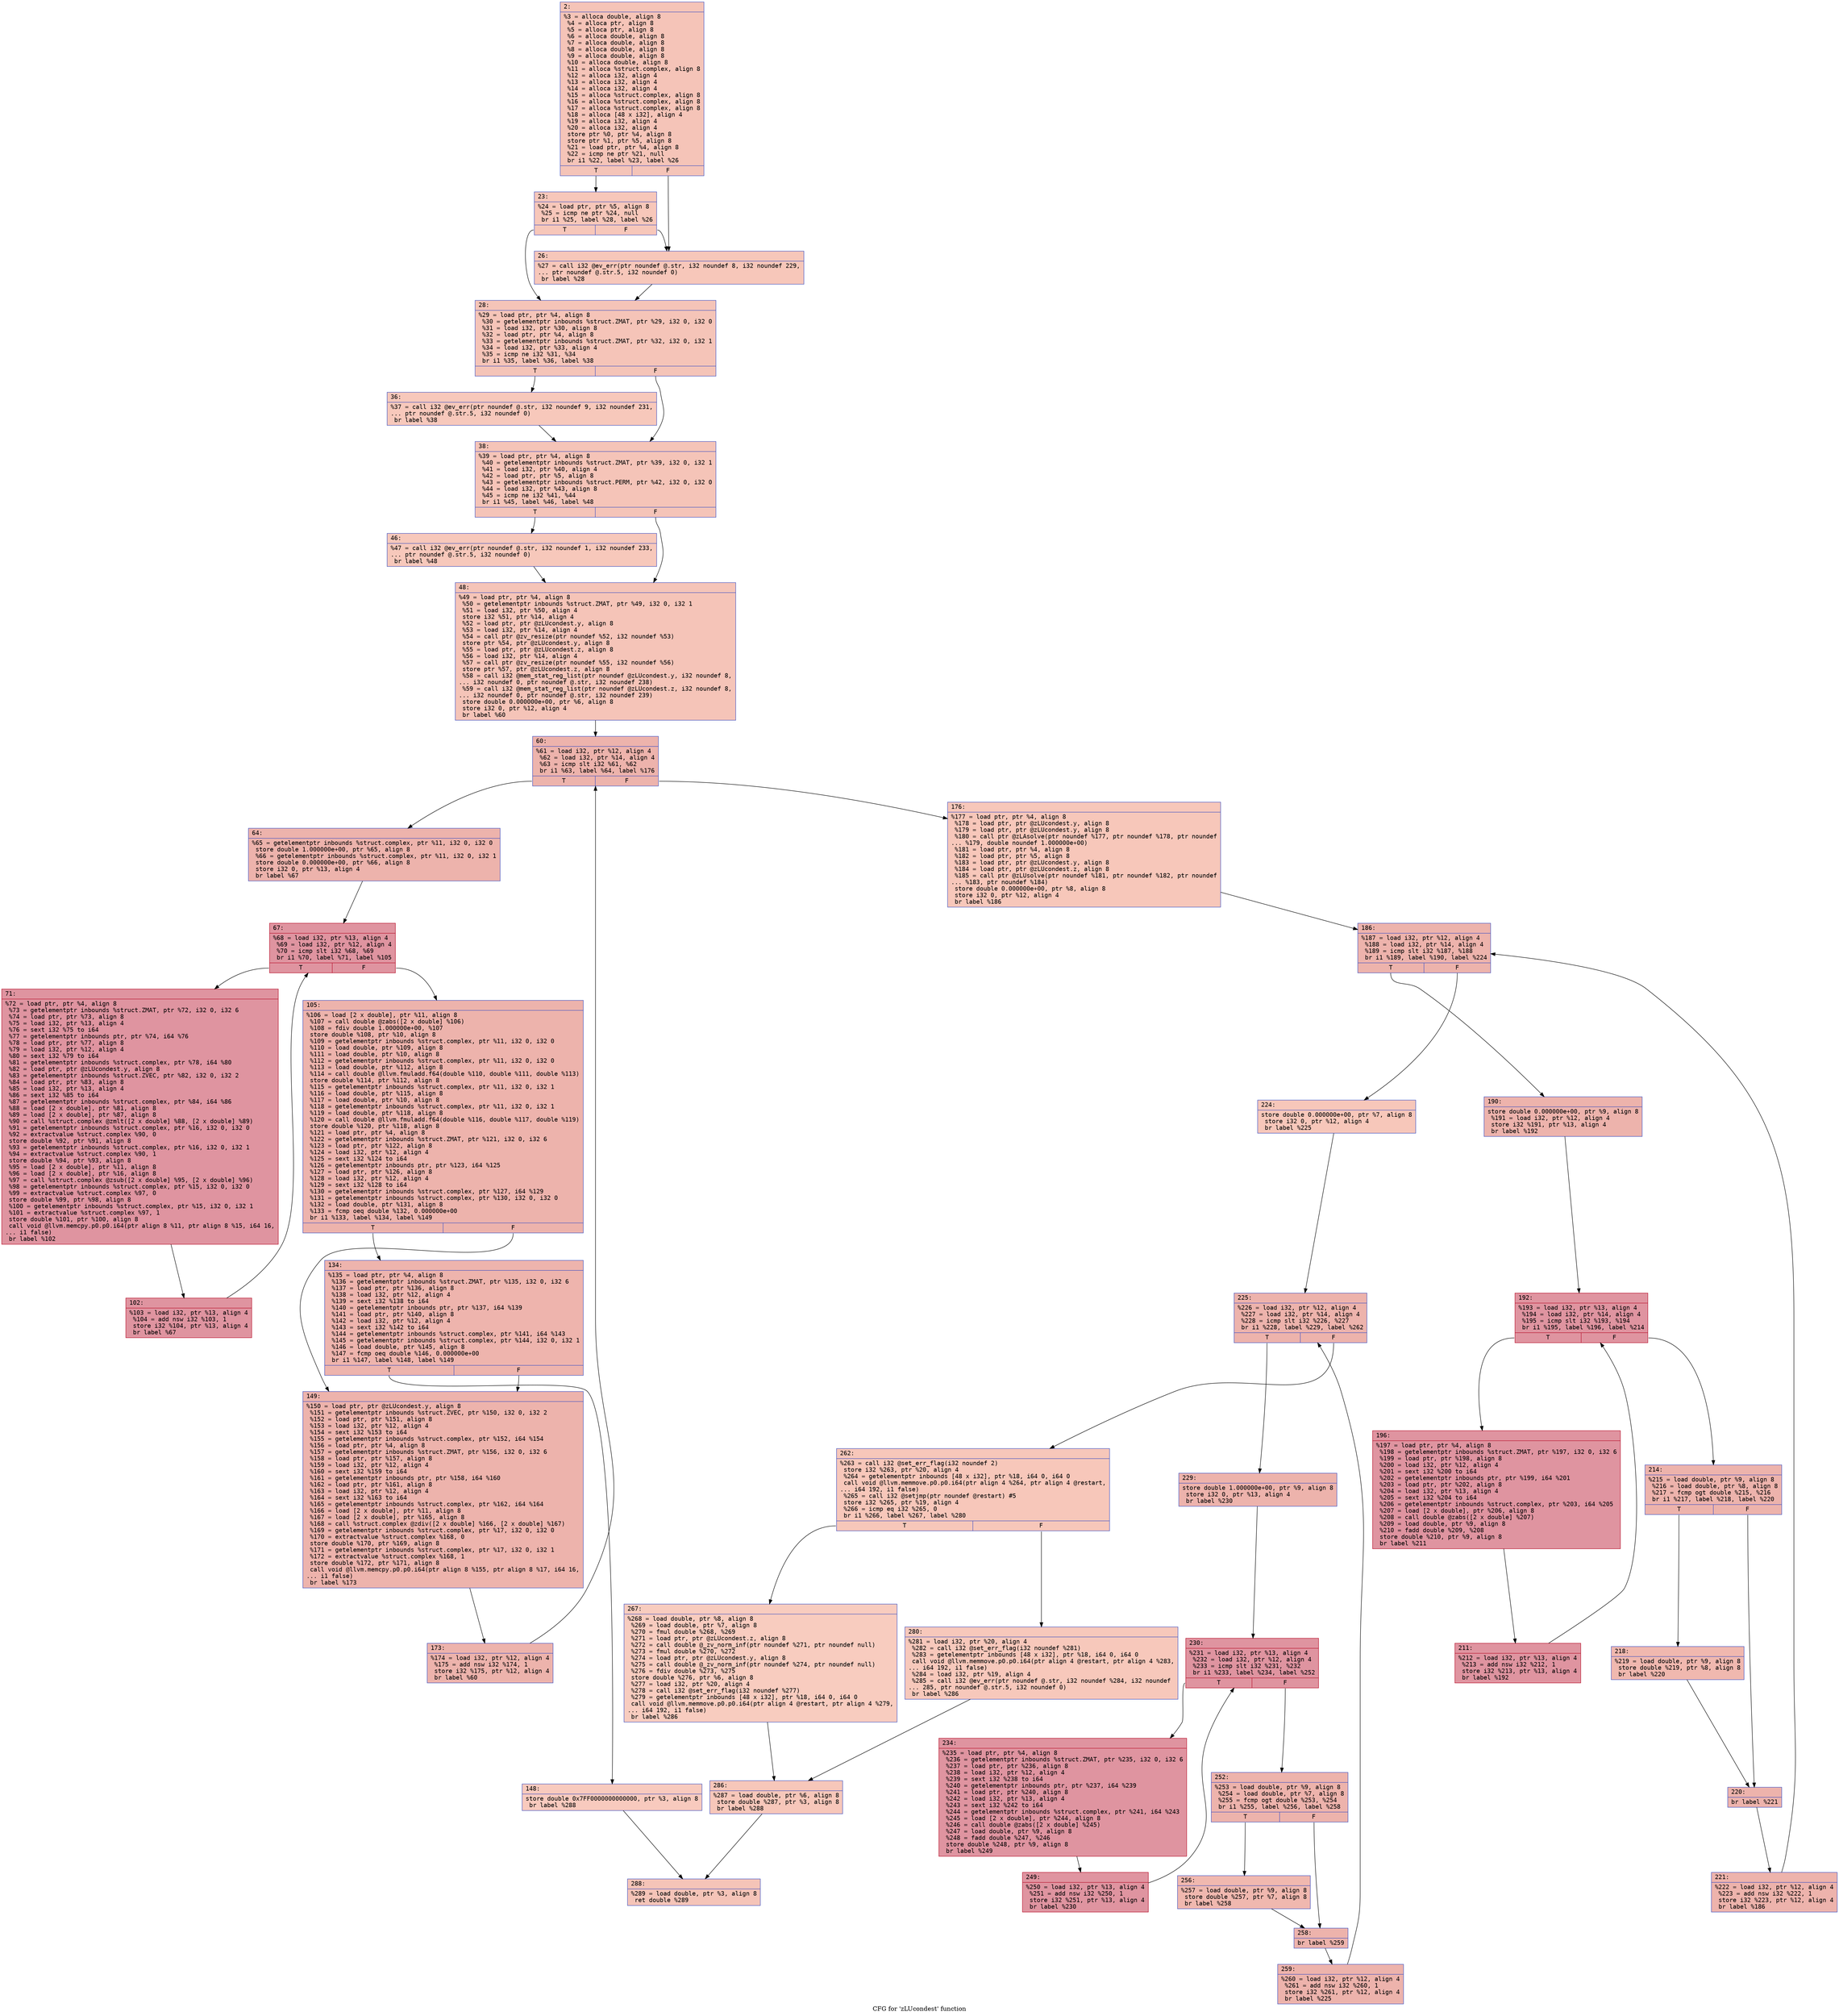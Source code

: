 digraph "CFG for 'zLUcondest' function" {
	label="CFG for 'zLUcondest' function";

	Node0x60000022bd90 [shape=record,color="#3d50c3ff", style=filled, fillcolor="#e97a5f70" fontname="Courier",label="{2:\l|  %3 = alloca double, align 8\l  %4 = alloca ptr, align 8\l  %5 = alloca ptr, align 8\l  %6 = alloca double, align 8\l  %7 = alloca double, align 8\l  %8 = alloca double, align 8\l  %9 = alloca double, align 8\l  %10 = alloca double, align 8\l  %11 = alloca %struct.complex, align 8\l  %12 = alloca i32, align 4\l  %13 = alloca i32, align 4\l  %14 = alloca i32, align 4\l  %15 = alloca %struct.complex, align 8\l  %16 = alloca %struct.complex, align 8\l  %17 = alloca %struct.complex, align 8\l  %18 = alloca [48 x i32], align 4\l  %19 = alloca i32, align 4\l  %20 = alloca i32, align 4\l  store ptr %0, ptr %4, align 8\l  store ptr %1, ptr %5, align 8\l  %21 = load ptr, ptr %4, align 8\l  %22 = icmp ne ptr %21, null\l  br i1 %22, label %23, label %26\l|{<s0>T|<s1>F}}"];
	Node0x60000022bd90:s0 -> Node0x60000022bde0[tooltip="2 -> 23\nProbability 62.50%" ];
	Node0x60000022bd90:s1 -> Node0x60000022be30[tooltip="2 -> 26\nProbability 37.50%" ];
	Node0x60000022bde0 [shape=record,color="#3d50c3ff", style=filled, fillcolor="#ec7f6370" fontname="Courier",label="{23:\l|  %24 = load ptr, ptr %5, align 8\l  %25 = icmp ne ptr %24, null\l  br i1 %25, label %28, label %26\l|{<s0>T|<s1>F}}"];
	Node0x60000022bde0:s0 -> Node0x60000022be80[tooltip="23 -> 28\nProbability 62.50%" ];
	Node0x60000022bde0:s1 -> Node0x60000022be30[tooltip="23 -> 26\nProbability 37.50%" ];
	Node0x60000022be30 [shape=record,color="#3d50c3ff", style=filled, fillcolor="#ec7f6370" fontname="Courier",label="{26:\l|  %27 = call i32 @ev_err(ptr noundef @.str, i32 noundef 8, i32 noundef 229,\l... ptr noundef @.str.5, i32 noundef 0)\l  br label %28\l}"];
	Node0x60000022be30 -> Node0x60000022be80[tooltip="26 -> 28\nProbability 100.00%" ];
	Node0x60000022be80 [shape=record,color="#3d50c3ff", style=filled, fillcolor="#e97a5f70" fontname="Courier",label="{28:\l|  %29 = load ptr, ptr %4, align 8\l  %30 = getelementptr inbounds %struct.ZMAT, ptr %29, i32 0, i32 0\l  %31 = load i32, ptr %30, align 8\l  %32 = load ptr, ptr %4, align 8\l  %33 = getelementptr inbounds %struct.ZMAT, ptr %32, i32 0, i32 1\l  %34 = load i32, ptr %33, align 4\l  %35 = icmp ne i32 %31, %34\l  br i1 %35, label %36, label %38\l|{<s0>T|<s1>F}}"];
	Node0x60000022be80:s0 -> Node0x60000022bed0[tooltip="28 -> 36\nProbability 50.00%" ];
	Node0x60000022be80:s1 -> Node0x60000022bf20[tooltip="28 -> 38\nProbability 50.00%" ];
	Node0x60000022bed0 [shape=record,color="#3d50c3ff", style=filled, fillcolor="#ed836670" fontname="Courier",label="{36:\l|  %37 = call i32 @ev_err(ptr noundef @.str, i32 noundef 9, i32 noundef 231,\l... ptr noundef @.str.5, i32 noundef 0)\l  br label %38\l}"];
	Node0x60000022bed0 -> Node0x60000022bf20[tooltip="36 -> 38\nProbability 100.00%" ];
	Node0x60000022bf20 [shape=record,color="#3d50c3ff", style=filled, fillcolor="#e97a5f70" fontname="Courier",label="{38:\l|  %39 = load ptr, ptr %4, align 8\l  %40 = getelementptr inbounds %struct.ZMAT, ptr %39, i32 0, i32 1\l  %41 = load i32, ptr %40, align 4\l  %42 = load ptr, ptr %5, align 8\l  %43 = getelementptr inbounds %struct.PERM, ptr %42, i32 0, i32 0\l  %44 = load i32, ptr %43, align 8\l  %45 = icmp ne i32 %41, %44\l  br i1 %45, label %46, label %48\l|{<s0>T|<s1>F}}"];
	Node0x60000022bf20:s0 -> Node0x60000022bf70[tooltip="38 -> 46\nProbability 50.00%" ];
	Node0x60000022bf20:s1 -> Node0x60000022c000[tooltip="38 -> 48\nProbability 50.00%" ];
	Node0x60000022bf70 [shape=record,color="#3d50c3ff", style=filled, fillcolor="#ed836670" fontname="Courier",label="{46:\l|  %47 = call i32 @ev_err(ptr noundef @.str, i32 noundef 1, i32 noundef 233,\l... ptr noundef @.str.5, i32 noundef 0)\l  br label %48\l}"];
	Node0x60000022bf70 -> Node0x60000022c000[tooltip="46 -> 48\nProbability 100.00%" ];
	Node0x60000022c000 [shape=record,color="#3d50c3ff", style=filled, fillcolor="#e97a5f70" fontname="Courier",label="{48:\l|  %49 = load ptr, ptr %4, align 8\l  %50 = getelementptr inbounds %struct.ZMAT, ptr %49, i32 0, i32 1\l  %51 = load i32, ptr %50, align 4\l  store i32 %51, ptr %14, align 4\l  %52 = load ptr, ptr @zLUcondest.y, align 8\l  %53 = load i32, ptr %14, align 4\l  %54 = call ptr @zv_resize(ptr noundef %52, i32 noundef %53)\l  store ptr %54, ptr @zLUcondest.y, align 8\l  %55 = load ptr, ptr @zLUcondest.z, align 8\l  %56 = load i32, ptr %14, align 4\l  %57 = call ptr @zv_resize(ptr noundef %55, i32 noundef %56)\l  store ptr %57, ptr @zLUcondest.z, align 8\l  %58 = call i32 @mem_stat_reg_list(ptr noundef @zLUcondest.y, i32 noundef 8,\l... i32 noundef 0, ptr noundef @.str, i32 noundef 238)\l  %59 = call i32 @mem_stat_reg_list(ptr noundef @zLUcondest.z, i32 noundef 8,\l... i32 noundef 0, ptr noundef @.str, i32 noundef 239)\l  store double 0.000000e+00, ptr %6, align 8\l  store i32 0, ptr %12, align 4\l  br label %60\l}"];
	Node0x60000022c000 -> Node0x60000022c050[tooltip="48 -> 60\nProbability 100.00%" ];
	Node0x60000022c050 [shape=record,color="#3d50c3ff", style=filled, fillcolor="#d6524470" fontname="Courier",label="{60:\l|  %61 = load i32, ptr %12, align 4\l  %62 = load i32, ptr %14, align 4\l  %63 = icmp slt i32 %61, %62\l  br i1 %63, label %64, label %176\l|{<s0>T|<s1>F}}"];
	Node0x60000022c050:s0 -> Node0x60000022c0a0[tooltip="60 -> 64\nProbability 96.88%" ];
	Node0x60000022c050:s1 -> Node0x60000022c370[tooltip="60 -> 176\nProbability 3.12%" ];
	Node0x60000022c0a0 [shape=record,color="#3d50c3ff", style=filled, fillcolor="#d6524470" fontname="Courier",label="{64:\l|  %65 = getelementptr inbounds %struct.complex, ptr %11, i32 0, i32 0\l  store double 1.000000e+00, ptr %65, align 8\l  %66 = getelementptr inbounds %struct.complex, ptr %11, i32 0, i32 1\l  store double 0.000000e+00, ptr %66, align 8\l  store i32 0, ptr %13, align 4\l  br label %67\l}"];
	Node0x60000022c0a0 -> Node0x60000022c0f0[tooltip="64 -> 67\nProbability 100.00%" ];
	Node0x60000022c0f0 [shape=record,color="#b70d28ff", style=filled, fillcolor="#b70d2870" fontname="Courier",label="{67:\l|  %68 = load i32, ptr %13, align 4\l  %69 = load i32, ptr %12, align 4\l  %70 = icmp slt i32 %68, %69\l  br i1 %70, label %71, label %105\l|{<s0>T|<s1>F}}"];
	Node0x60000022c0f0:s0 -> Node0x60000022c140[tooltip="67 -> 71\nProbability 96.88%" ];
	Node0x60000022c0f0:s1 -> Node0x60000022c1e0[tooltip="67 -> 105\nProbability 3.12%" ];
	Node0x60000022c140 [shape=record,color="#b70d28ff", style=filled, fillcolor="#b70d2870" fontname="Courier",label="{71:\l|  %72 = load ptr, ptr %4, align 8\l  %73 = getelementptr inbounds %struct.ZMAT, ptr %72, i32 0, i32 6\l  %74 = load ptr, ptr %73, align 8\l  %75 = load i32, ptr %13, align 4\l  %76 = sext i32 %75 to i64\l  %77 = getelementptr inbounds ptr, ptr %74, i64 %76\l  %78 = load ptr, ptr %77, align 8\l  %79 = load i32, ptr %12, align 4\l  %80 = sext i32 %79 to i64\l  %81 = getelementptr inbounds %struct.complex, ptr %78, i64 %80\l  %82 = load ptr, ptr @zLUcondest.y, align 8\l  %83 = getelementptr inbounds %struct.ZVEC, ptr %82, i32 0, i32 2\l  %84 = load ptr, ptr %83, align 8\l  %85 = load i32, ptr %13, align 4\l  %86 = sext i32 %85 to i64\l  %87 = getelementptr inbounds %struct.complex, ptr %84, i64 %86\l  %88 = load [2 x double], ptr %81, align 8\l  %89 = load [2 x double], ptr %87, align 8\l  %90 = call %struct.complex @zmlt([2 x double] %88, [2 x double] %89)\l  %91 = getelementptr inbounds %struct.complex, ptr %16, i32 0, i32 0\l  %92 = extractvalue %struct.complex %90, 0\l  store double %92, ptr %91, align 8\l  %93 = getelementptr inbounds %struct.complex, ptr %16, i32 0, i32 1\l  %94 = extractvalue %struct.complex %90, 1\l  store double %94, ptr %93, align 8\l  %95 = load [2 x double], ptr %11, align 8\l  %96 = load [2 x double], ptr %16, align 8\l  %97 = call %struct.complex @zsub([2 x double] %95, [2 x double] %96)\l  %98 = getelementptr inbounds %struct.complex, ptr %15, i32 0, i32 0\l  %99 = extractvalue %struct.complex %97, 0\l  store double %99, ptr %98, align 8\l  %100 = getelementptr inbounds %struct.complex, ptr %15, i32 0, i32 1\l  %101 = extractvalue %struct.complex %97, 1\l  store double %101, ptr %100, align 8\l  call void @llvm.memcpy.p0.p0.i64(ptr align 8 %11, ptr align 8 %15, i64 16,\l... i1 false)\l  br label %102\l}"];
	Node0x60000022c140 -> Node0x60000022c190[tooltip="71 -> 102\nProbability 100.00%" ];
	Node0x60000022c190 [shape=record,color="#b70d28ff", style=filled, fillcolor="#b70d2870" fontname="Courier",label="{102:\l|  %103 = load i32, ptr %13, align 4\l  %104 = add nsw i32 %103, 1\l  store i32 %104, ptr %13, align 4\l  br label %67\l}"];
	Node0x60000022c190 -> Node0x60000022c0f0[tooltip="102 -> 67\nProbability 100.00%" ];
	Node0x60000022c1e0 [shape=record,color="#3d50c3ff", style=filled, fillcolor="#d6524470" fontname="Courier",label="{105:\l|  %106 = load [2 x double], ptr %11, align 8\l  %107 = call double @zabs([2 x double] %106)\l  %108 = fdiv double 1.000000e+00, %107\l  store double %108, ptr %10, align 8\l  %109 = getelementptr inbounds %struct.complex, ptr %11, i32 0, i32 0\l  %110 = load double, ptr %109, align 8\l  %111 = load double, ptr %10, align 8\l  %112 = getelementptr inbounds %struct.complex, ptr %11, i32 0, i32 0\l  %113 = load double, ptr %112, align 8\l  %114 = call double @llvm.fmuladd.f64(double %110, double %111, double %113)\l  store double %114, ptr %112, align 8\l  %115 = getelementptr inbounds %struct.complex, ptr %11, i32 0, i32 1\l  %116 = load double, ptr %115, align 8\l  %117 = load double, ptr %10, align 8\l  %118 = getelementptr inbounds %struct.complex, ptr %11, i32 0, i32 1\l  %119 = load double, ptr %118, align 8\l  %120 = call double @llvm.fmuladd.f64(double %116, double %117, double %119)\l  store double %120, ptr %118, align 8\l  %121 = load ptr, ptr %4, align 8\l  %122 = getelementptr inbounds %struct.ZMAT, ptr %121, i32 0, i32 6\l  %123 = load ptr, ptr %122, align 8\l  %124 = load i32, ptr %12, align 4\l  %125 = sext i32 %124 to i64\l  %126 = getelementptr inbounds ptr, ptr %123, i64 %125\l  %127 = load ptr, ptr %126, align 8\l  %128 = load i32, ptr %12, align 4\l  %129 = sext i32 %128 to i64\l  %130 = getelementptr inbounds %struct.complex, ptr %127, i64 %129\l  %131 = getelementptr inbounds %struct.complex, ptr %130, i32 0, i32 0\l  %132 = load double, ptr %131, align 8\l  %133 = fcmp oeq double %132, 0.000000e+00\l  br i1 %133, label %134, label %149\l|{<s0>T|<s1>F}}"];
	Node0x60000022c1e0:s0 -> Node0x60000022c230[tooltip="105 -> 134\nProbability 62.50%" ];
	Node0x60000022c1e0:s1 -> Node0x60000022c2d0[tooltip="105 -> 149\nProbability 37.50%" ];
	Node0x60000022c230 [shape=record,color="#3d50c3ff", style=filled, fillcolor="#d8564670" fontname="Courier",label="{134:\l|  %135 = load ptr, ptr %4, align 8\l  %136 = getelementptr inbounds %struct.ZMAT, ptr %135, i32 0, i32 6\l  %137 = load ptr, ptr %136, align 8\l  %138 = load i32, ptr %12, align 4\l  %139 = sext i32 %138 to i64\l  %140 = getelementptr inbounds ptr, ptr %137, i64 %139\l  %141 = load ptr, ptr %140, align 8\l  %142 = load i32, ptr %12, align 4\l  %143 = sext i32 %142 to i64\l  %144 = getelementptr inbounds %struct.complex, ptr %141, i64 %143\l  %145 = getelementptr inbounds %struct.complex, ptr %144, i32 0, i32 1\l  %146 = load double, ptr %145, align 8\l  %147 = fcmp oeq double %146, 0.000000e+00\l  br i1 %147, label %148, label %149\l|{<s0>T|<s1>F}}"];
	Node0x60000022c230:s0 -> Node0x60000022c280[tooltip="134 -> 148\nProbability 3.12%" ];
	Node0x60000022c230:s1 -> Node0x60000022c2d0[tooltip="134 -> 149\nProbability 96.88%" ];
	Node0x60000022c280 [shape=record,color="#3d50c3ff", style=filled, fillcolor="#ef886b70" fontname="Courier",label="{148:\l|  store double 0x7FF0000000000000, ptr %3, align 8\l  br label %288\l}"];
	Node0x60000022c280 -> Node0x60000022caf0[tooltip="148 -> 288\nProbability 100.00%" ];
	Node0x60000022c2d0 [shape=record,color="#3d50c3ff", style=filled, fillcolor="#d6524470" fontname="Courier",label="{149:\l|  %150 = load ptr, ptr @zLUcondest.y, align 8\l  %151 = getelementptr inbounds %struct.ZVEC, ptr %150, i32 0, i32 2\l  %152 = load ptr, ptr %151, align 8\l  %153 = load i32, ptr %12, align 4\l  %154 = sext i32 %153 to i64\l  %155 = getelementptr inbounds %struct.complex, ptr %152, i64 %154\l  %156 = load ptr, ptr %4, align 8\l  %157 = getelementptr inbounds %struct.ZMAT, ptr %156, i32 0, i32 6\l  %158 = load ptr, ptr %157, align 8\l  %159 = load i32, ptr %12, align 4\l  %160 = sext i32 %159 to i64\l  %161 = getelementptr inbounds ptr, ptr %158, i64 %160\l  %162 = load ptr, ptr %161, align 8\l  %163 = load i32, ptr %12, align 4\l  %164 = sext i32 %163 to i64\l  %165 = getelementptr inbounds %struct.complex, ptr %162, i64 %164\l  %166 = load [2 x double], ptr %11, align 8\l  %167 = load [2 x double], ptr %165, align 8\l  %168 = call %struct.complex @zdiv([2 x double] %166, [2 x double] %167)\l  %169 = getelementptr inbounds %struct.complex, ptr %17, i32 0, i32 0\l  %170 = extractvalue %struct.complex %168, 0\l  store double %170, ptr %169, align 8\l  %171 = getelementptr inbounds %struct.complex, ptr %17, i32 0, i32 1\l  %172 = extractvalue %struct.complex %168, 1\l  store double %172, ptr %171, align 8\l  call void @llvm.memcpy.p0.p0.i64(ptr align 8 %155, ptr align 8 %17, i64 16,\l... i1 false)\l  br label %173\l}"];
	Node0x60000022c2d0 -> Node0x60000022c320[tooltip="149 -> 173\nProbability 100.00%" ];
	Node0x60000022c320 [shape=record,color="#3d50c3ff", style=filled, fillcolor="#d6524470" fontname="Courier",label="{173:\l|  %174 = load i32, ptr %12, align 4\l  %175 = add nsw i32 %174, 1\l  store i32 %175, ptr %12, align 4\l  br label %60\l}"];
	Node0x60000022c320 -> Node0x60000022c050[tooltip="173 -> 60\nProbability 100.00%" ];
	Node0x60000022c370 [shape=record,color="#3d50c3ff", style=filled, fillcolor="#ec7f6370" fontname="Courier",label="{176:\l|  %177 = load ptr, ptr %4, align 8\l  %178 = load ptr, ptr @zLUcondest.y, align 8\l  %179 = load ptr, ptr @zLUcondest.y, align 8\l  %180 = call ptr @zLAsolve(ptr noundef %177, ptr noundef %178, ptr noundef\l... %179, double noundef 1.000000e+00)\l  %181 = load ptr, ptr %4, align 8\l  %182 = load ptr, ptr %5, align 8\l  %183 = load ptr, ptr @zLUcondest.y, align 8\l  %184 = load ptr, ptr @zLUcondest.z, align 8\l  %185 = call ptr @zLUsolve(ptr noundef %181, ptr noundef %182, ptr noundef\l... %183, ptr noundef %184)\l  store double 0.000000e+00, ptr %8, align 8\l  store i32 0, ptr %12, align 4\l  br label %186\l}"];
	Node0x60000022c370 -> Node0x60000022c3c0[tooltip="176 -> 186\nProbability 100.00%" ];
	Node0x60000022c3c0 [shape=record,color="#3d50c3ff", style=filled, fillcolor="#d6524470" fontname="Courier",label="{186:\l|  %187 = load i32, ptr %12, align 4\l  %188 = load i32, ptr %14, align 4\l  %189 = icmp slt i32 %187, %188\l  br i1 %189, label %190, label %224\l|{<s0>T|<s1>F}}"];
	Node0x60000022c3c0:s0 -> Node0x60000022c410[tooltip="186 -> 190\nProbability 96.88%" ];
	Node0x60000022c3c0:s1 -> Node0x60000022c690[tooltip="186 -> 224\nProbability 3.12%" ];
	Node0x60000022c410 [shape=record,color="#3d50c3ff", style=filled, fillcolor="#d6524470" fontname="Courier",label="{190:\l|  store double 0.000000e+00, ptr %9, align 8\l  %191 = load i32, ptr %12, align 4\l  store i32 %191, ptr %13, align 4\l  br label %192\l}"];
	Node0x60000022c410 -> Node0x60000022c460[tooltip="190 -> 192\nProbability 100.00%" ];
	Node0x60000022c460 [shape=record,color="#b70d28ff", style=filled, fillcolor="#b70d2870" fontname="Courier",label="{192:\l|  %193 = load i32, ptr %13, align 4\l  %194 = load i32, ptr %14, align 4\l  %195 = icmp slt i32 %193, %194\l  br i1 %195, label %196, label %214\l|{<s0>T|<s1>F}}"];
	Node0x60000022c460:s0 -> Node0x60000022c4b0[tooltip="192 -> 196\nProbability 96.88%" ];
	Node0x60000022c460:s1 -> Node0x60000022c550[tooltip="192 -> 214\nProbability 3.12%" ];
	Node0x60000022c4b0 [shape=record,color="#b70d28ff", style=filled, fillcolor="#b70d2870" fontname="Courier",label="{196:\l|  %197 = load ptr, ptr %4, align 8\l  %198 = getelementptr inbounds %struct.ZMAT, ptr %197, i32 0, i32 6\l  %199 = load ptr, ptr %198, align 8\l  %200 = load i32, ptr %12, align 4\l  %201 = sext i32 %200 to i64\l  %202 = getelementptr inbounds ptr, ptr %199, i64 %201\l  %203 = load ptr, ptr %202, align 8\l  %204 = load i32, ptr %13, align 4\l  %205 = sext i32 %204 to i64\l  %206 = getelementptr inbounds %struct.complex, ptr %203, i64 %205\l  %207 = load [2 x double], ptr %206, align 8\l  %208 = call double @zabs([2 x double] %207)\l  %209 = load double, ptr %9, align 8\l  %210 = fadd double %209, %208\l  store double %210, ptr %9, align 8\l  br label %211\l}"];
	Node0x60000022c4b0 -> Node0x60000022c500[tooltip="196 -> 211\nProbability 100.00%" ];
	Node0x60000022c500 [shape=record,color="#b70d28ff", style=filled, fillcolor="#b70d2870" fontname="Courier",label="{211:\l|  %212 = load i32, ptr %13, align 4\l  %213 = add nsw i32 %212, 1\l  store i32 %213, ptr %13, align 4\l  br label %192\l}"];
	Node0x60000022c500 -> Node0x60000022c460[tooltip="211 -> 192\nProbability 100.00%" ];
	Node0x60000022c550 [shape=record,color="#3d50c3ff", style=filled, fillcolor="#d6524470" fontname="Courier",label="{214:\l|  %215 = load double, ptr %9, align 8\l  %216 = load double, ptr %8, align 8\l  %217 = fcmp ogt double %215, %216\l  br i1 %217, label %218, label %220\l|{<s0>T|<s1>F}}"];
	Node0x60000022c550:s0 -> Node0x60000022c5a0[tooltip="214 -> 218\nProbability 50.00%" ];
	Node0x60000022c550:s1 -> Node0x60000022c5f0[tooltip="214 -> 220\nProbability 50.00%" ];
	Node0x60000022c5a0 [shape=record,color="#3d50c3ff", style=filled, fillcolor="#dc5d4a70" fontname="Courier",label="{218:\l|  %219 = load double, ptr %9, align 8\l  store double %219, ptr %8, align 8\l  br label %220\l}"];
	Node0x60000022c5a0 -> Node0x60000022c5f0[tooltip="218 -> 220\nProbability 100.00%" ];
	Node0x60000022c5f0 [shape=record,color="#3d50c3ff", style=filled, fillcolor="#d6524470" fontname="Courier",label="{220:\l|  br label %221\l}"];
	Node0x60000022c5f0 -> Node0x60000022c640[tooltip="220 -> 221\nProbability 100.00%" ];
	Node0x60000022c640 [shape=record,color="#3d50c3ff", style=filled, fillcolor="#d6524470" fontname="Courier",label="{221:\l|  %222 = load i32, ptr %12, align 4\l  %223 = add nsw i32 %222, 1\l  store i32 %223, ptr %12, align 4\l  br label %186\l}"];
	Node0x60000022c640 -> Node0x60000022c3c0[tooltip="221 -> 186\nProbability 100.00%" ];
	Node0x60000022c690 [shape=record,color="#3d50c3ff", style=filled, fillcolor="#ec7f6370" fontname="Courier",label="{224:\l|  store double 0.000000e+00, ptr %7, align 8\l  store i32 0, ptr %12, align 4\l  br label %225\l}"];
	Node0x60000022c690 -> Node0x60000022c6e0[tooltip="224 -> 225\nProbability 100.00%" ];
	Node0x60000022c6e0 [shape=record,color="#3d50c3ff", style=filled, fillcolor="#d6524470" fontname="Courier",label="{225:\l|  %226 = load i32, ptr %12, align 4\l  %227 = load i32, ptr %14, align 4\l  %228 = icmp slt i32 %226, %227\l  br i1 %228, label %229, label %262\l|{<s0>T|<s1>F}}"];
	Node0x60000022c6e0:s0 -> Node0x60000022c730[tooltip="225 -> 229\nProbability 96.88%" ];
	Node0x60000022c6e0:s1 -> Node0x60000022c9b0[tooltip="225 -> 262\nProbability 3.12%" ];
	Node0x60000022c730 [shape=record,color="#3d50c3ff", style=filled, fillcolor="#d6524470" fontname="Courier",label="{229:\l|  store double 1.000000e+00, ptr %9, align 8\l  store i32 0, ptr %13, align 4\l  br label %230\l}"];
	Node0x60000022c730 -> Node0x60000022c780[tooltip="229 -> 230\nProbability 100.00%" ];
	Node0x60000022c780 [shape=record,color="#b70d28ff", style=filled, fillcolor="#b70d2870" fontname="Courier",label="{230:\l|  %231 = load i32, ptr %13, align 4\l  %232 = load i32, ptr %12, align 4\l  %233 = icmp slt i32 %231, %232\l  br i1 %233, label %234, label %252\l|{<s0>T|<s1>F}}"];
	Node0x60000022c780:s0 -> Node0x60000022c7d0[tooltip="230 -> 234\nProbability 96.88%" ];
	Node0x60000022c780:s1 -> Node0x60000022c870[tooltip="230 -> 252\nProbability 3.12%" ];
	Node0x60000022c7d0 [shape=record,color="#b70d28ff", style=filled, fillcolor="#b70d2870" fontname="Courier",label="{234:\l|  %235 = load ptr, ptr %4, align 8\l  %236 = getelementptr inbounds %struct.ZMAT, ptr %235, i32 0, i32 6\l  %237 = load ptr, ptr %236, align 8\l  %238 = load i32, ptr %12, align 4\l  %239 = sext i32 %238 to i64\l  %240 = getelementptr inbounds ptr, ptr %237, i64 %239\l  %241 = load ptr, ptr %240, align 8\l  %242 = load i32, ptr %13, align 4\l  %243 = sext i32 %242 to i64\l  %244 = getelementptr inbounds %struct.complex, ptr %241, i64 %243\l  %245 = load [2 x double], ptr %244, align 8\l  %246 = call double @zabs([2 x double] %245)\l  %247 = load double, ptr %9, align 8\l  %248 = fadd double %247, %246\l  store double %248, ptr %9, align 8\l  br label %249\l}"];
	Node0x60000022c7d0 -> Node0x60000022c820[tooltip="234 -> 249\nProbability 100.00%" ];
	Node0x60000022c820 [shape=record,color="#b70d28ff", style=filled, fillcolor="#b70d2870" fontname="Courier",label="{249:\l|  %250 = load i32, ptr %13, align 4\l  %251 = add nsw i32 %250, 1\l  store i32 %251, ptr %13, align 4\l  br label %230\l}"];
	Node0x60000022c820 -> Node0x60000022c780[tooltip="249 -> 230\nProbability 100.00%" ];
	Node0x60000022c870 [shape=record,color="#3d50c3ff", style=filled, fillcolor="#d6524470" fontname="Courier",label="{252:\l|  %253 = load double, ptr %9, align 8\l  %254 = load double, ptr %7, align 8\l  %255 = fcmp ogt double %253, %254\l  br i1 %255, label %256, label %258\l|{<s0>T|<s1>F}}"];
	Node0x60000022c870:s0 -> Node0x60000022c8c0[tooltip="252 -> 256\nProbability 50.00%" ];
	Node0x60000022c870:s1 -> Node0x60000022c910[tooltip="252 -> 258\nProbability 50.00%" ];
	Node0x60000022c8c0 [shape=record,color="#3d50c3ff", style=filled, fillcolor="#dc5d4a70" fontname="Courier",label="{256:\l|  %257 = load double, ptr %9, align 8\l  store double %257, ptr %7, align 8\l  br label %258\l}"];
	Node0x60000022c8c0 -> Node0x60000022c910[tooltip="256 -> 258\nProbability 100.00%" ];
	Node0x60000022c910 [shape=record,color="#3d50c3ff", style=filled, fillcolor="#d6524470" fontname="Courier",label="{258:\l|  br label %259\l}"];
	Node0x60000022c910 -> Node0x60000022c960[tooltip="258 -> 259\nProbability 100.00%" ];
	Node0x60000022c960 [shape=record,color="#3d50c3ff", style=filled, fillcolor="#d6524470" fontname="Courier",label="{259:\l|  %260 = load i32, ptr %12, align 4\l  %261 = add nsw i32 %260, 1\l  store i32 %261, ptr %12, align 4\l  br label %225\l}"];
	Node0x60000022c960 -> Node0x60000022c6e0[tooltip="259 -> 225\nProbability 100.00%" ];
	Node0x60000022c9b0 [shape=record,color="#3d50c3ff", style=filled, fillcolor="#ec7f6370" fontname="Courier",label="{262:\l|  %263 = call i32 @set_err_flag(i32 noundef 2)\l  store i32 %263, ptr %20, align 4\l  %264 = getelementptr inbounds [48 x i32], ptr %18, i64 0, i64 0\l  call void @llvm.memmove.p0.p0.i64(ptr align 4 %264, ptr align 4 @restart,\l... i64 192, i1 false)\l  %265 = call i32 @setjmp(ptr noundef @restart) #5\l  store i32 %265, ptr %19, align 4\l  %266 = icmp eq i32 %265, 0\l  br i1 %266, label %267, label %280\l|{<s0>T|<s1>F}}"];
	Node0x60000022c9b0:s0 -> Node0x60000022ca00[tooltip="262 -> 267\nProbability 37.50%" ];
	Node0x60000022c9b0:s1 -> Node0x60000022ca50[tooltip="262 -> 280\nProbability 62.50%" ];
	Node0x60000022ca00 [shape=record,color="#3d50c3ff", style=filled, fillcolor="#f08b6e70" fontname="Courier",label="{267:\l|  %268 = load double, ptr %8, align 8\l  %269 = load double, ptr %7, align 8\l  %270 = fmul double %268, %269\l  %271 = load ptr, ptr @zLUcondest.z, align 8\l  %272 = call double @_zv_norm_inf(ptr noundef %271, ptr noundef null)\l  %273 = fmul double %270, %272\l  %274 = load ptr, ptr @zLUcondest.y, align 8\l  %275 = call double @_zv_norm_inf(ptr noundef %274, ptr noundef null)\l  %276 = fdiv double %273, %275\l  store double %276, ptr %6, align 8\l  %277 = load i32, ptr %20, align 4\l  %278 = call i32 @set_err_flag(i32 noundef %277)\l  %279 = getelementptr inbounds [48 x i32], ptr %18, i64 0, i64 0\l  call void @llvm.memmove.p0.p0.i64(ptr align 4 @restart, ptr align 4 %279,\l... i64 192, i1 false)\l  br label %286\l}"];
	Node0x60000022ca00 -> Node0x60000022caa0[tooltip="267 -> 286\nProbability 100.00%" ];
	Node0x60000022ca50 [shape=record,color="#3d50c3ff", style=filled, fillcolor="#ed836670" fontname="Courier",label="{280:\l|  %281 = load i32, ptr %20, align 4\l  %282 = call i32 @set_err_flag(i32 noundef %281)\l  %283 = getelementptr inbounds [48 x i32], ptr %18, i64 0, i64 0\l  call void @llvm.memmove.p0.p0.i64(ptr align 4 @restart, ptr align 4 %283,\l... i64 192, i1 false)\l  %284 = load i32, ptr %19, align 4\l  %285 = call i32 @ev_err(ptr noundef @.str, i32 noundef %284, i32 noundef\l... 285, ptr noundef @.str.5, i32 noundef 0)\l  br label %286\l}"];
	Node0x60000022ca50 -> Node0x60000022caa0[tooltip="280 -> 286\nProbability 100.00%" ];
	Node0x60000022caa0 [shape=record,color="#3d50c3ff", style=filled, fillcolor="#ec7f6370" fontname="Courier",label="{286:\l|  %287 = load double, ptr %6, align 8\l  store double %287, ptr %3, align 8\l  br label %288\l}"];
	Node0x60000022caa0 -> Node0x60000022caf0[tooltip="286 -> 288\nProbability 100.00%" ];
	Node0x60000022caf0 [shape=record,color="#3d50c3ff", style=filled, fillcolor="#e97a5f70" fontname="Courier",label="{288:\l|  %289 = load double, ptr %3, align 8\l  ret double %289\l}"];
}
